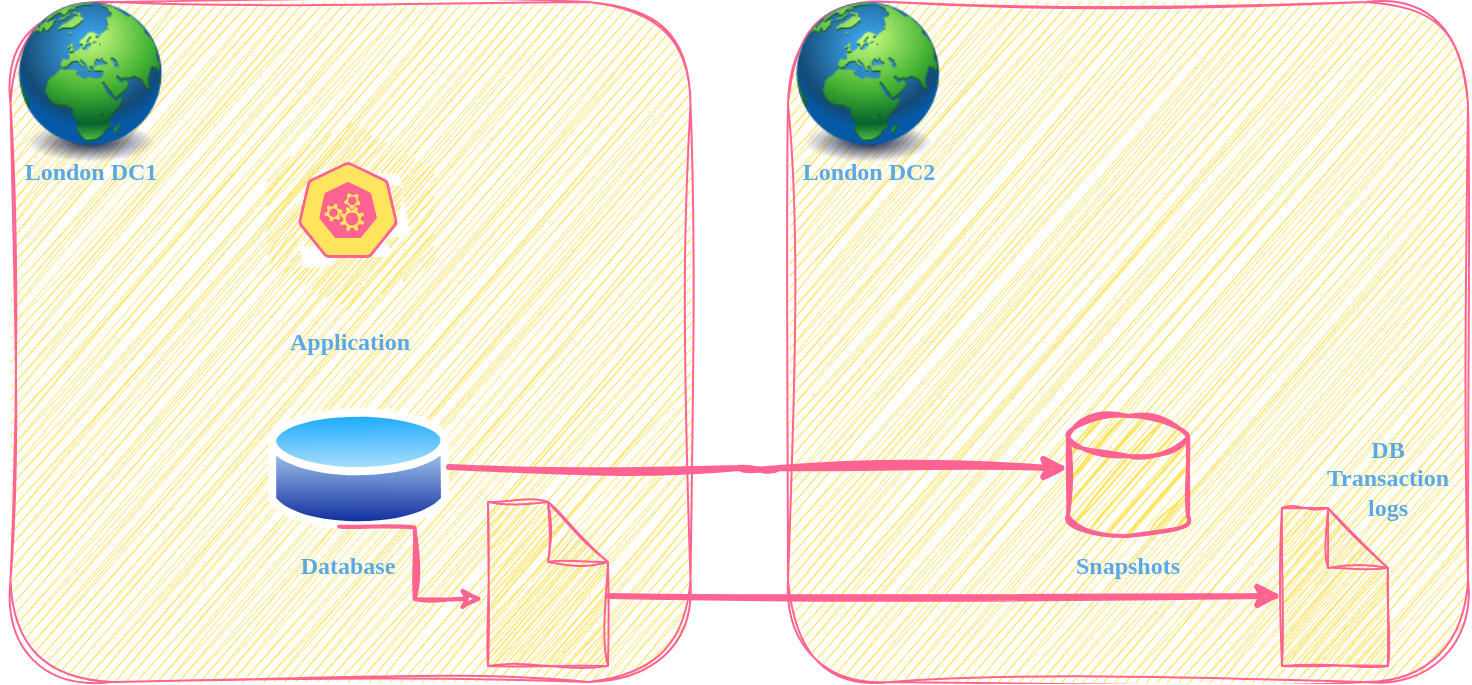 <mxfile version="24.0.6" type="github">
  <diagram name="Page-1" id="HiKy-yhp1-AxSScArU9-">
    <mxGraphModel dx="954" dy="547" grid="1" gridSize="10" guides="1" tooltips="1" connect="1" arrows="1" fold="1" page="1" pageScale="1" pageWidth="827" pageHeight="1169" math="0" shadow="0">
      <root>
        <mxCell id="0" />
        <mxCell id="1" parent="0" />
        <mxCell id="qg5xYp_iI3LUDml-Pl3Y-1" value="&lt;b&gt;&lt;font face=&quot;Comic Sans MS&quot;&gt;Application&lt;/font&gt;&lt;/b&gt;" style="whiteSpace=wrap;html=1;aspect=fixed;comic=1;jiggle=2;sketch=1;curveFitting=1;labelBackgroundColor=none;fillColor=#FFE45E;strokeColor=#FF6392;fontColor=#5AA9E6;rounded=1;" vertex="1" parent="1">
          <mxGeometry x="191.25" y="210" width="340" height="340" as="geometry" />
        </mxCell>
        <mxCell id="qg5xYp_iI3LUDml-Pl3Y-2" value="" style="image;html=1;image=img/lib/clip_art/general/Earth_globe_128x128.png;comic=1;jiggle=2;sketch=1;curveFitting=1;labelBackgroundColor=none;fillColor=#FFE45E;strokeColor=#FF6392;fontColor=#5AA9E6;rounded=1;" vertex="1" parent="1">
          <mxGeometry x="191.25" y="210" width="80" height="80" as="geometry" />
        </mxCell>
        <mxCell id="qg5xYp_iI3LUDml-Pl3Y-3" value="&lt;b&gt;London DC1&lt;/b&gt;" style="text;html=1;align=center;verticalAlign=middle;resizable=0;points=[];autosize=1;strokeColor=none;fillColor=none;comic=1;jiggle=2;fontFamily=Comic Sans MS;sketch=1;curveFitting=1;labelBackgroundColor=none;fontColor=#5AA9E6;rounded=1;" vertex="1" parent="1">
          <mxGeometry x="186.25" y="280" width="90" height="30" as="geometry" />
        </mxCell>
        <mxCell id="qg5xYp_iI3LUDml-Pl3Y-6" value="" style="outlineConnect=0;dashed=0;verticalLabelPosition=bottom;verticalAlign=top;align=center;html=1;shape=mxgraph.aws3.workspaces;fillColor=#FFE45E;gradientDirection=north;comic=1;jiggle=2;sketch=1;curveFitting=1;labelBackgroundColor=none;strokeColor=#FF6392;fontColor=#5AA9E6;rounded=1;" vertex="1" parent="1">
          <mxGeometry x="320" y="270" width="82.5" height="94.5" as="geometry" />
        </mxCell>
        <mxCell id="qg5xYp_iI3LUDml-Pl3Y-7" value="" style="image;aspect=fixed;perimeter=ellipsePerimeter;html=1;align=center;shadow=0;dashed=0;spacingTop=3;image=img/lib/active_directory/database.svg;comic=1;jiggle=2;sketch=1;curveFitting=1;labelBackgroundColor=none;fillColor=#FFE45E;strokeColor=#FF6392;fontColor=#5AA9E6;rounded=1;" vertex="1" parent="1">
          <mxGeometry x="320" y="410" width="90.54" height="67" as="geometry" />
        </mxCell>
        <mxCell id="qg5xYp_iI3LUDml-Pl3Y-8" value="Database" style="text;html=1;align=center;verticalAlign=middle;whiteSpace=wrap;rounded=1;fontStyle=1;comic=1;jiggle=2;fontFamily=Comic Sans MS;sketch=1;curveFitting=1;labelBackgroundColor=none;fontColor=#5AA9E6;" vertex="1" parent="1">
          <mxGeometry x="330" y="477" width="60" height="30" as="geometry" />
        </mxCell>
        <mxCell id="qg5xYp_iI3LUDml-Pl3Y-9" value="" style="whiteSpace=wrap;html=1;aspect=fixed;comic=1;jiggle=2;sketch=1;curveFitting=1;labelBackgroundColor=none;fillColor=#FFE45E;strokeColor=#FF6392;fontColor=#5AA9E6;rounded=1;" vertex="1" parent="1">
          <mxGeometry x="580" y="210" width="340" height="340" as="geometry" />
        </mxCell>
        <mxCell id="qg5xYp_iI3LUDml-Pl3Y-10" value="" style="image;html=1;image=img/lib/clip_art/general/Earth_globe_128x128.png;comic=1;jiggle=2;sketch=1;curveFitting=1;labelBackgroundColor=none;fillColor=#FFE45E;strokeColor=#FF6392;fontColor=#5AA9E6;rounded=1;" vertex="1" parent="1">
          <mxGeometry x="580" y="210" width="80" height="80" as="geometry" />
        </mxCell>
        <mxCell id="qg5xYp_iI3LUDml-Pl3Y-11" value="&lt;b&gt;London DC2&lt;/b&gt;" style="text;html=1;align=center;verticalAlign=middle;resizable=0;points=[];autosize=1;strokeColor=none;fillColor=none;comic=1;jiggle=2;fontFamily=Comic Sans MS;sketch=1;curveFitting=1;labelBackgroundColor=none;fontColor=#5AA9E6;rounded=1;" vertex="1" parent="1">
          <mxGeometry x="575" y="280" width="90" height="30" as="geometry" />
        </mxCell>
        <mxCell id="qg5xYp_iI3LUDml-Pl3Y-12" value="" style="strokeWidth=2;html=1;shape=mxgraph.flowchart.database;whiteSpace=wrap;comic=1;jiggle=2;sketch=1;curveFitting=1;labelBackgroundColor=none;fillColor=#FFE45E;strokeColor=#FF6392;fontColor=#5AA9E6;rounded=1;" vertex="1" parent="1">
          <mxGeometry x="720" y="417" width="60" height="60" as="geometry" />
        </mxCell>
        <mxCell id="qg5xYp_iI3LUDml-Pl3Y-16" style="edgeStyle=orthogonalEdgeStyle;rounded=1;orthogonalLoop=1;jettySize=auto;html=1;comic=1;sketch=1;curveFitting=1;jiggle=2;labelBackgroundColor=none;strokeColor=#FF6392;fontColor=default;strokeWidth=3;" edge="1" parent="1">
          <mxGeometry relative="1" as="geometry">
            <mxPoint x="410.54" y="442.5" as="sourcePoint" />
            <mxPoint x="720" y="443" as="targetPoint" />
          </mxGeometry>
        </mxCell>
        <mxCell id="qg5xYp_iI3LUDml-Pl3Y-17" value="Snapshots" style="text;html=1;align=center;verticalAlign=middle;whiteSpace=wrap;rounded=1;fontStyle=1;fontFamily=Comic Sans MS;sketch=1;curveFitting=1;jiggle=2;labelBackgroundColor=none;fontColor=#5AA9E6;" vertex="1" parent="1">
          <mxGeometry x="720" y="477" width="60" height="30" as="geometry" />
        </mxCell>
        <mxCell id="qg5xYp_iI3LUDml-Pl3Y-18" value="" style="aspect=fixed;sketch=0;html=1;dashed=0;whitespace=wrap;fillColor=#FFE45E;strokeColor=#FF6392;points=[[0.005,0.63,0],[0.1,0.2,0],[0.9,0.2,0],[0.5,0,0],[0.995,0.63,0],[0.72,0.99,0],[0.5,1,0],[0.28,0.99,0]];shape=mxgraph.kubernetes.icon2;prIcon=api;rounded=1;hachureGap=4;jiggle=2;curveFitting=1;fontFamily=Architects Daughter;fontSource=https%3A%2F%2Ffonts.googleapis.com%2Fcss%3Ffamily%3DArchitects%2BDaughter;fontColor=#5AA9E6;labelBackgroundColor=none;" vertex="1" parent="1">
          <mxGeometry x="335" y="290" width="50" height="48" as="geometry" />
        </mxCell>
        <mxCell id="qg5xYp_iI3LUDml-Pl3Y-19" value="" style="shape=note;whiteSpace=wrap;html=1;backgroundOutline=1;darkOpacity=0.05;sketch=1;hachureGap=4;jiggle=2;curveFitting=1;strokeColor=#FF6392;fontFamily=Architects Daughter;fontSource=https%3A%2F%2Ffonts.googleapis.com%2Fcss%3Ffamily%3DArchitects%2BDaughter;fontColor=#5AA9E6;fillColor=#FFE45E;" vertex="1" parent="1">
          <mxGeometry x="430" y="460" width="60" height="82" as="geometry" />
        </mxCell>
        <mxCell id="qg5xYp_iI3LUDml-Pl3Y-21" style="edgeStyle=orthogonalEdgeStyle;rounded=0;sketch=1;hachureGap=4;jiggle=2;curveFitting=1;orthogonalLoop=1;jettySize=auto;html=1;entryX=-0.042;entryY=0.591;entryDx=0;entryDy=0;entryPerimeter=0;strokeColor=#FF6392;fontFamily=Architects Daughter;fontSource=https%3A%2F%2Ffonts.googleapis.com%2Fcss%3Ffamily%3DArchitects%2BDaughter;fontColor=#5AA9E6;fillColor=#FFE45E;strokeWidth=2;" edge="1" parent="1" target="qg5xYp_iI3LUDml-Pl3Y-19">
          <mxGeometry relative="1" as="geometry">
            <mxPoint x="355.56" y="472.25" as="sourcePoint" />
            <mxPoint x="375.02" y="529.75" as="targetPoint" />
          </mxGeometry>
        </mxCell>
        <mxCell id="qg5xYp_iI3LUDml-Pl3Y-22" style="edgeStyle=orthogonalEdgeStyle;rounded=0;sketch=1;hachureGap=4;jiggle=2;curveFitting=1;orthogonalLoop=1;jettySize=auto;html=1;entryX=0;entryY=0.5;entryDx=0;entryDy=0;entryPerimeter=0;strokeColor=#FF6392;fontFamily=Architects Daughter;fontSource=https%3A%2F%2Ffonts.googleapis.com%2Fcss%3Ffamily%3DArchitects%2BDaughter;fontColor=#5AA9E6;fillColor=#FFE45E;strokeWidth=3;" edge="1" parent="1">
          <mxGeometry relative="1" as="geometry">
            <mxPoint x="490" y="507" as="sourcePoint" />
            <mxPoint x="827" y="507" as="targetPoint" />
          </mxGeometry>
        </mxCell>
        <mxCell id="qg5xYp_iI3LUDml-Pl3Y-23" value="" style="shape=note;whiteSpace=wrap;html=1;backgroundOutline=1;darkOpacity=0.05;sketch=1;hachureGap=4;jiggle=2;curveFitting=1;strokeColor=#FF6392;fontFamily=Architects Daughter;fontSource=https%3A%2F%2Ffonts.googleapis.com%2Fcss%3Ffamily%3DArchitects%2BDaughter;fontColor=#5AA9E6;fillColor=#FFE45E;" vertex="1" parent="1">
          <mxGeometry x="827" y="463" width="53" height="79" as="geometry" />
        </mxCell>
        <mxCell id="qg5xYp_iI3LUDml-Pl3Y-24" value="DB Transaction logs" style="text;html=1;align=center;verticalAlign=middle;whiteSpace=wrap;rounded=1;fontStyle=1;fontFamily=Comic Sans MS;sketch=1;curveFitting=1;jiggle=2;labelBackgroundColor=none;fontColor=#5AA9E6;" vertex="1" parent="1">
          <mxGeometry x="850" y="433" width="60" height="30" as="geometry" />
        </mxCell>
      </root>
    </mxGraphModel>
  </diagram>
</mxfile>
